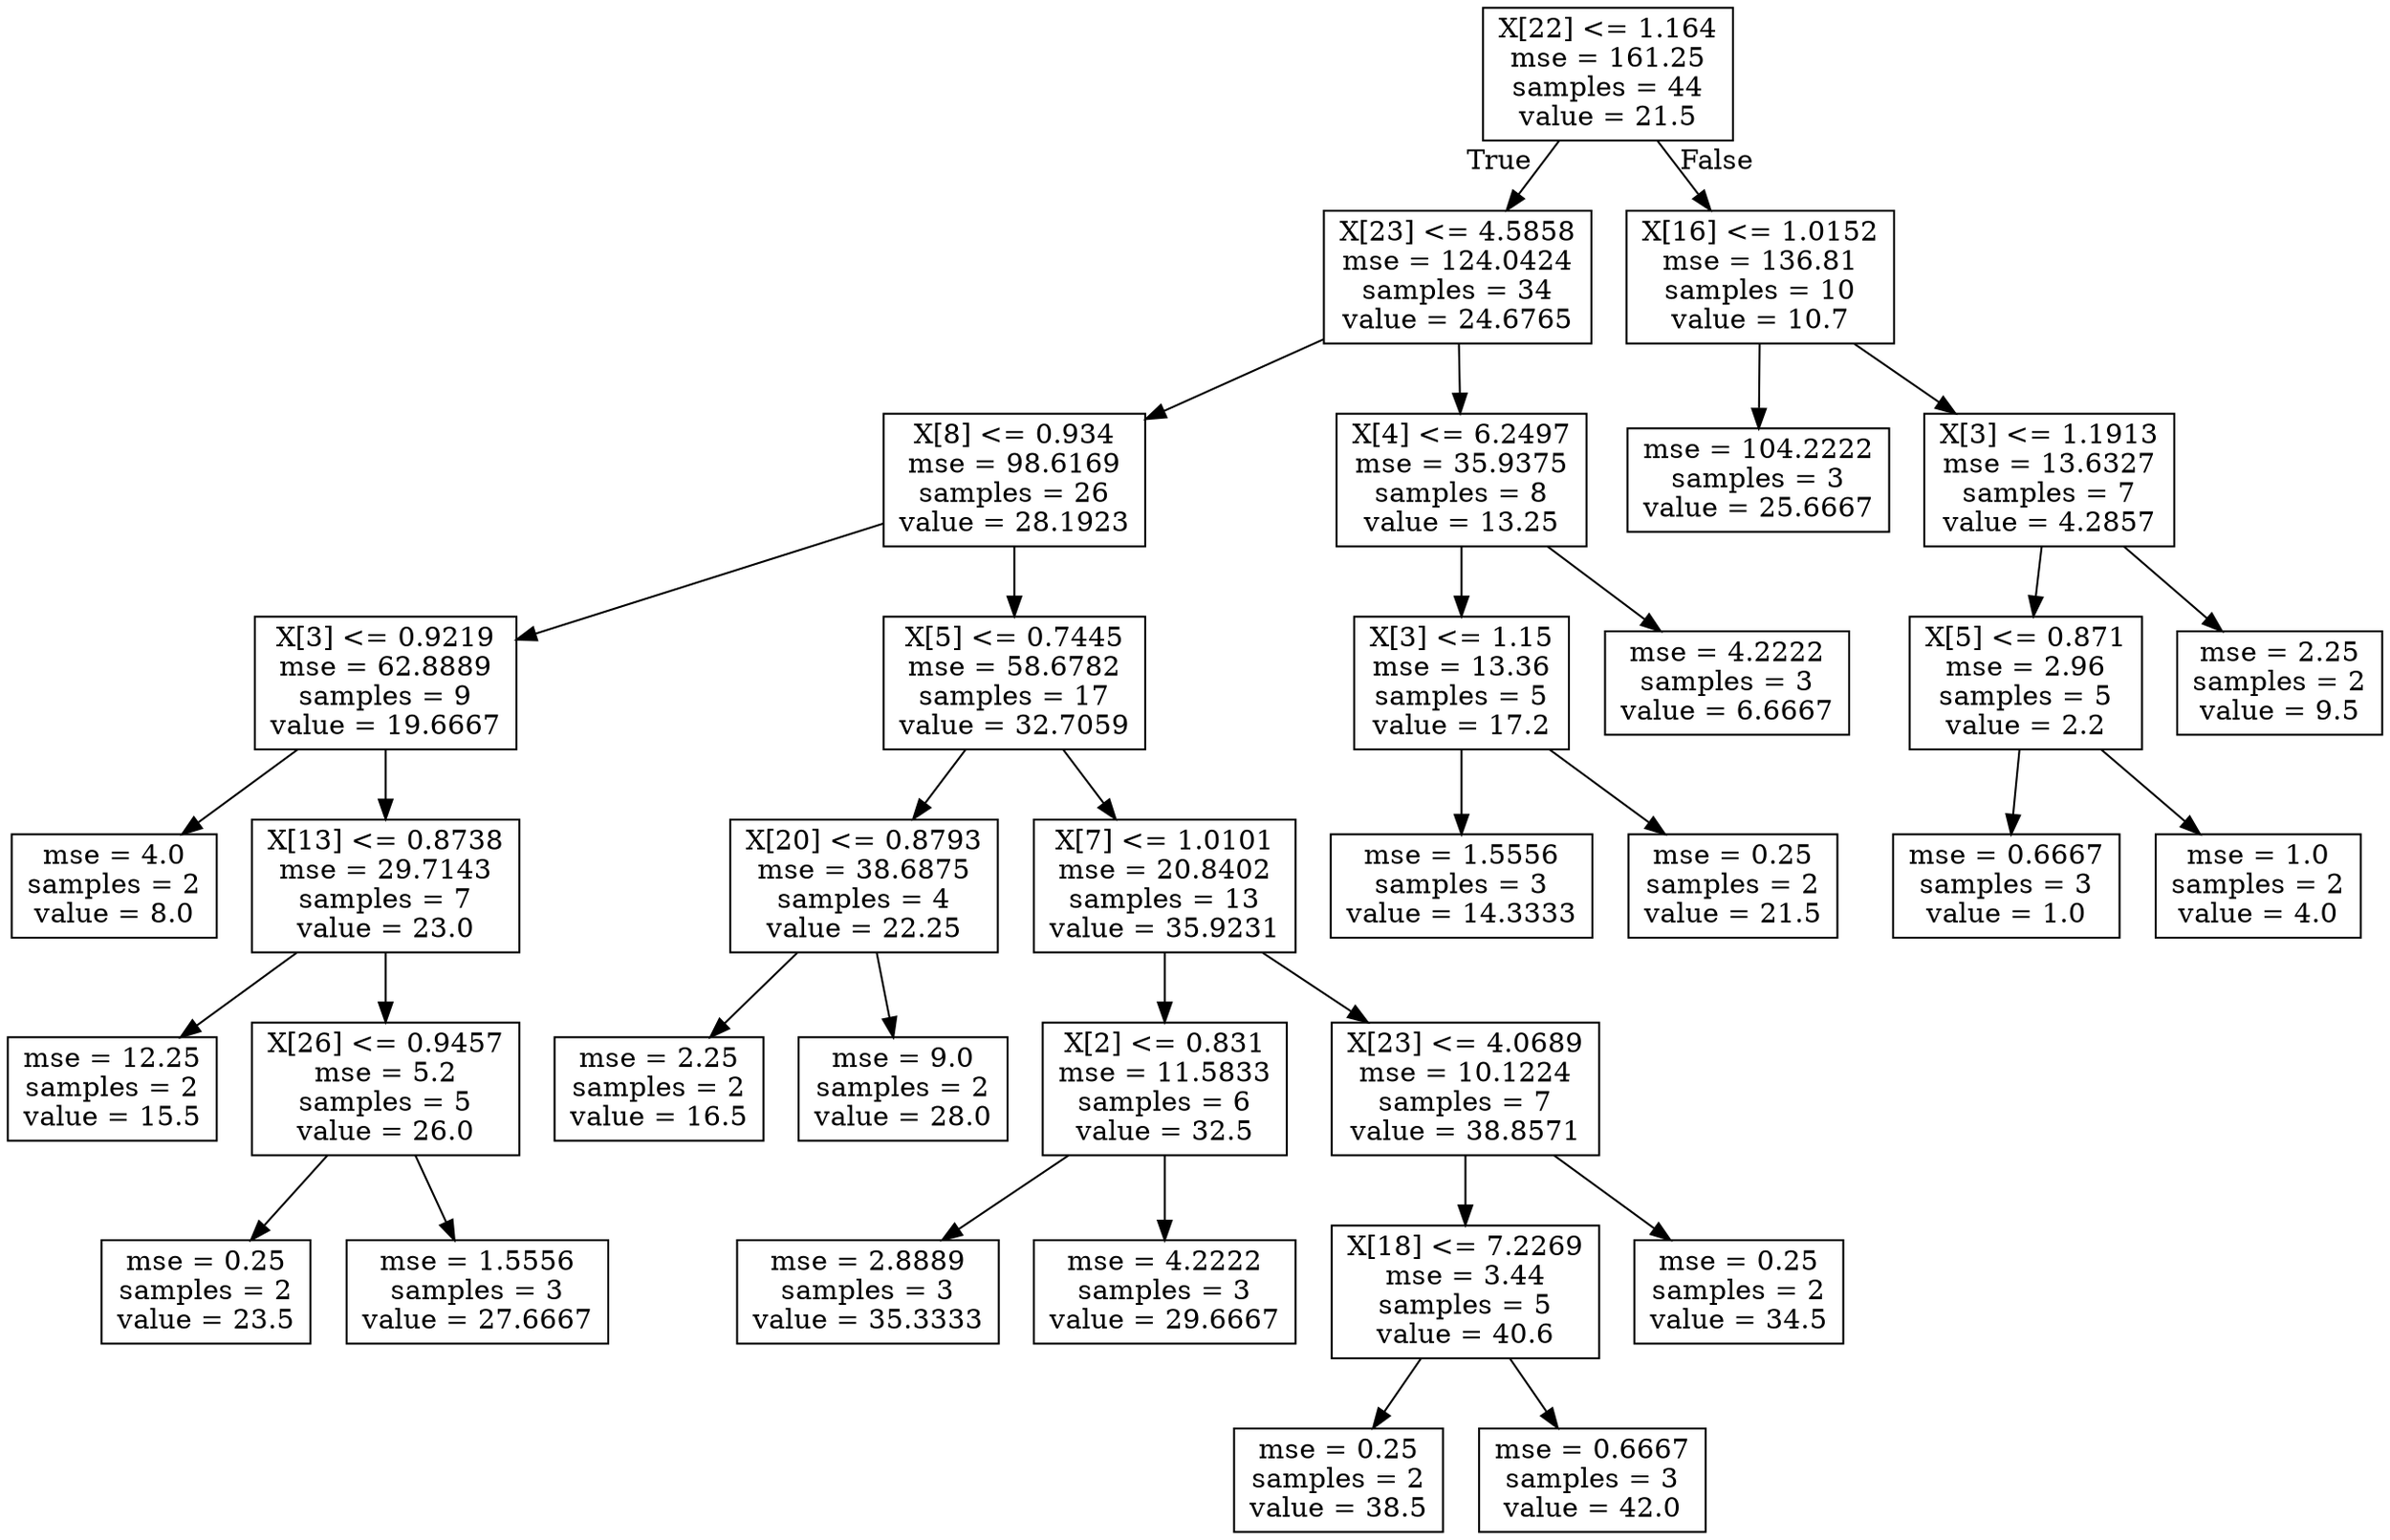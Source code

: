digraph Tree {
node [shape=box] ;
0 [label="X[22] <= 1.164\nmse = 161.25\nsamples = 44\nvalue = 21.5"] ;
1 [label="X[23] <= 4.5858\nmse = 124.0424\nsamples = 34\nvalue = 24.6765"] ;
0 -> 1 [labeldistance=2.5, labelangle=45, headlabel="True"] ;
2 [label="X[8] <= 0.934\nmse = 98.6169\nsamples = 26\nvalue = 28.1923"] ;
1 -> 2 ;
3 [label="X[3] <= 0.9219\nmse = 62.8889\nsamples = 9\nvalue = 19.6667"] ;
2 -> 3 ;
4 [label="mse = 4.0\nsamples = 2\nvalue = 8.0"] ;
3 -> 4 ;
5 [label="X[13] <= 0.8738\nmse = 29.7143\nsamples = 7\nvalue = 23.0"] ;
3 -> 5 ;
6 [label="mse = 12.25\nsamples = 2\nvalue = 15.5"] ;
5 -> 6 ;
7 [label="X[26] <= 0.9457\nmse = 5.2\nsamples = 5\nvalue = 26.0"] ;
5 -> 7 ;
8 [label="mse = 0.25\nsamples = 2\nvalue = 23.5"] ;
7 -> 8 ;
9 [label="mse = 1.5556\nsamples = 3\nvalue = 27.6667"] ;
7 -> 9 ;
10 [label="X[5] <= 0.7445\nmse = 58.6782\nsamples = 17\nvalue = 32.7059"] ;
2 -> 10 ;
11 [label="X[20] <= 0.8793\nmse = 38.6875\nsamples = 4\nvalue = 22.25"] ;
10 -> 11 ;
12 [label="mse = 2.25\nsamples = 2\nvalue = 16.5"] ;
11 -> 12 ;
13 [label="mse = 9.0\nsamples = 2\nvalue = 28.0"] ;
11 -> 13 ;
14 [label="X[7] <= 1.0101\nmse = 20.8402\nsamples = 13\nvalue = 35.9231"] ;
10 -> 14 ;
15 [label="X[2] <= 0.831\nmse = 11.5833\nsamples = 6\nvalue = 32.5"] ;
14 -> 15 ;
16 [label="mse = 2.8889\nsamples = 3\nvalue = 35.3333"] ;
15 -> 16 ;
17 [label="mse = 4.2222\nsamples = 3\nvalue = 29.6667"] ;
15 -> 17 ;
18 [label="X[23] <= 4.0689\nmse = 10.1224\nsamples = 7\nvalue = 38.8571"] ;
14 -> 18 ;
19 [label="X[18] <= 7.2269\nmse = 3.44\nsamples = 5\nvalue = 40.6"] ;
18 -> 19 ;
20 [label="mse = 0.25\nsamples = 2\nvalue = 38.5"] ;
19 -> 20 ;
21 [label="mse = 0.6667\nsamples = 3\nvalue = 42.0"] ;
19 -> 21 ;
22 [label="mse = 0.25\nsamples = 2\nvalue = 34.5"] ;
18 -> 22 ;
23 [label="X[4] <= 6.2497\nmse = 35.9375\nsamples = 8\nvalue = 13.25"] ;
1 -> 23 ;
24 [label="X[3] <= 1.15\nmse = 13.36\nsamples = 5\nvalue = 17.2"] ;
23 -> 24 ;
25 [label="mse = 1.5556\nsamples = 3\nvalue = 14.3333"] ;
24 -> 25 ;
26 [label="mse = 0.25\nsamples = 2\nvalue = 21.5"] ;
24 -> 26 ;
27 [label="mse = 4.2222\nsamples = 3\nvalue = 6.6667"] ;
23 -> 27 ;
28 [label="X[16] <= 1.0152\nmse = 136.81\nsamples = 10\nvalue = 10.7"] ;
0 -> 28 [labeldistance=2.5, labelangle=-45, headlabel="False"] ;
29 [label="mse = 104.2222\nsamples = 3\nvalue = 25.6667"] ;
28 -> 29 ;
30 [label="X[3] <= 1.1913\nmse = 13.6327\nsamples = 7\nvalue = 4.2857"] ;
28 -> 30 ;
31 [label="X[5] <= 0.871\nmse = 2.96\nsamples = 5\nvalue = 2.2"] ;
30 -> 31 ;
32 [label="mse = 0.6667\nsamples = 3\nvalue = 1.0"] ;
31 -> 32 ;
33 [label="mse = 1.0\nsamples = 2\nvalue = 4.0"] ;
31 -> 33 ;
34 [label="mse = 2.25\nsamples = 2\nvalue = 9.5"] ;
30 -> 34 ;
}